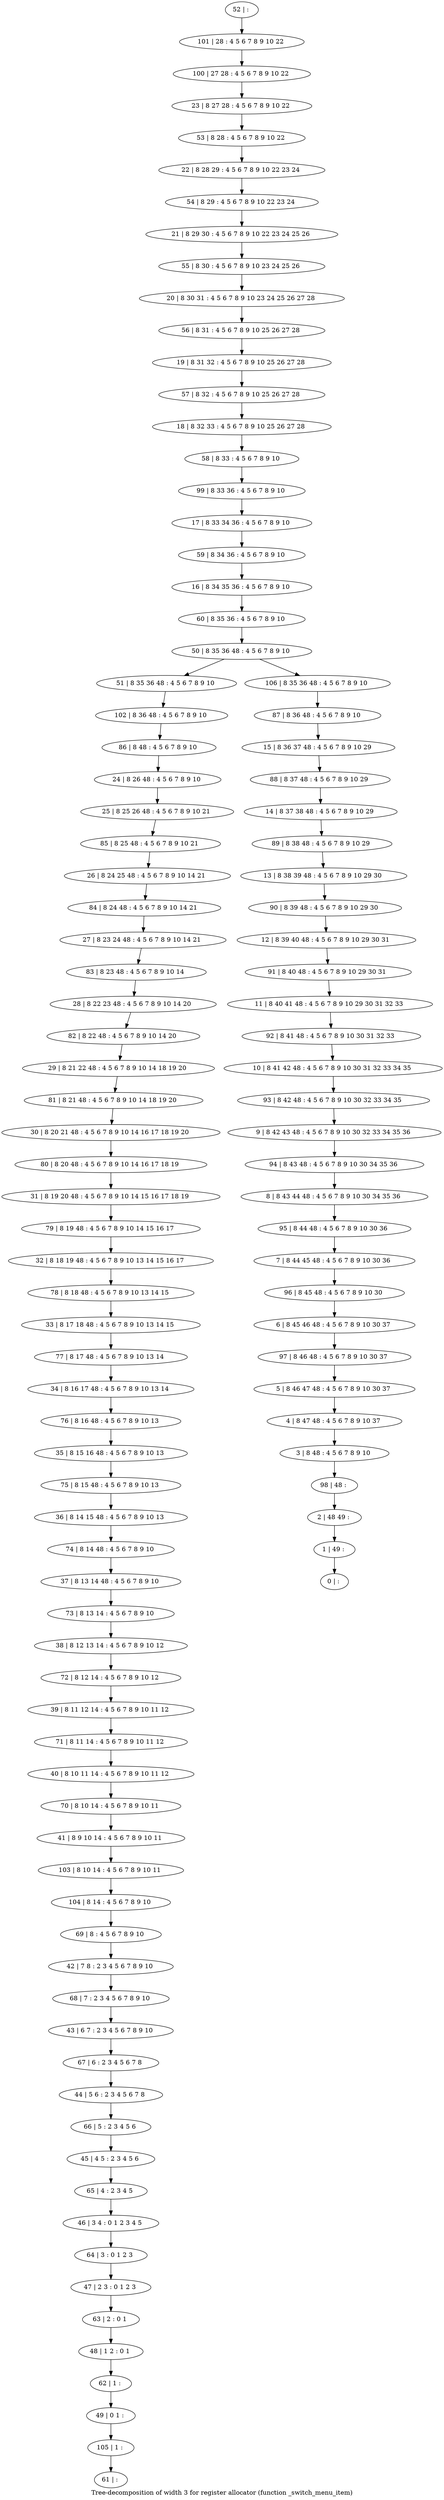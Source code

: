 digraph G {
graph [label="Tree-decomposition of width 3 for register allocator (function _switch_menu_item)"]
0[label="0 | : "];
1[label="1 | 49 : "];
2[label="2 | 48 49 : "];
3[label="3 | 8 48 : 4 5 6 7 8 9 10 "];
4[label="4 | 8 47 48 : 4 5 6 7 8 9 10 37 "];
5[label="5 | 8 46 47 48 : 4 5 6 7 8 9 10 30 37 "];
6[label="6 | 8 45 46 48 : 4 5 6 7 8 9 10 30 37 "];
7[label="7 | 8 44 45 48 : 4 5 6 7 8 9 10 30 36 "];
8[label="8 | 8 43 44 48 : 4 5 6 7 8 9 10 30 34 35 36 "];
9[label="9 | 8 42 43 48 : 4 5 6 7 8 9 10 30 32 33 34 35 36 "];
10[label="10 | 8 41 42 48 : 4 5 6 7 8 9 10 30 31 32 33 34 35 "];
11[label="11 | 8 40 41 48 : 4 5 6 7 8 9 10 29 30 31 32 33 "];
12[label="12 | 8 39 40 48 : 4 5 6 7 8 9 10 29 30 31 "];
13[label="13 | 8 38 39 48 : 4 5 6 7 8 9 10 29 30 "];
14[label="14 | 8 37 38 48 : 4 5 6 7 8 9 10 29 "];
15[label="15 | 8 36 37 48 : 4 5 6 7 8 9 10 29 "];
16[label="16 | 8 34 35 36 : 4 5 6 7 8 9 10 "];
17[label="17 | 8 33 34 36 : 4 5 6 7 8 9 10 "];
18[label="18 | 8 32 33 : 4 5 6 7 8 9 10 25 26 27 28 "];
19[label="19 | 8 31 32 : 4 5 6 7 8 9 10 25 26 27 28 "];
20[label="20 | 8 30 31 : 4 5 6 7 8 9 10 23 24 25 26 27 28 "];
21[label="21 | 8 29 30 : 4 5 6 7 8 9 10 22 23 24 25 26 "];
22[label="22 | 8 28 29 : 4 5 6 7 8 9 10 22 23 24 "];
23[label="23 | 8 27 28 : 4 5 6 7 8 9 10 22 "];
24[label="24 | 8 26 48 : 4 5 6 7 8 9 10 "];
25[label="25 | 8 25 26 48 : 4 5 6 7 8 9 10 21 "];
26[label="26 | 8 24 25 48 : 4 5 6 7 8 9 10 14 21 "];
27[label="27 | 8 23 24 48 : 4 5 6 7 8 9 10 14 21 "];
28[label="28 | 8 22 23 48 : 4 5 6 7 8 9 10 14 20 "];
29[label="29 | 8 21 22 48 : 4 5 6 7 8 9 10 14 18 19 20 "];
30[label="30 | 8 20 21 48 : 4 5 6 7 8 9 10 14 16 17 18 19 20 "];
31[label="31 | 8 19 20 48 : 4 5 6 7 8 9 10 14 15 16 17 18 19 "];
32[label="32 | 8 18 19 48 : 4 5 6 7 8 9 10 13 14 15 16 17 "];
33[label="33 | 8 17 18 48 : 4 5 6 7 8 9 10 13 14 15 "];
34[label="34 | 8 16 17 48 : 4 5 6 7 8 9 10 13 14 "];
35[label="35 | 8 15 16 48 : 4 5 6 7 8 9 10 13 "];
36[label="36 | 8 14 15 48 : 4 5 6 7 8 9 10 13 "];
37[label="37 | 8 13 14 48 : 4 5 6 7 8 9 10 "];
38[label="38 | 8 12 13 14 : 4 5 6 7 8 9 10 12 "];
39[label="39 | 8 11 12 14 : 4 5 6 7 8 9 10 11 12 "];
40[label="40 | 8 10 11 14 : 4 5 6 7 8 9 10 11 12 "];
41[label="41 | 8 9 10 14 : 4 5 6 7 8 9 10 11 "];
42[label="42 | 7 8 : 2 3 4 5 6 7 8 9 10 "];
43[label="43 | 6 7 : 2 3 4 5 6 7 8 9 10 "];
44[label="44 | 5 6 : 2 3 4 5 6 7 8 "];
45[label="45 | 4 5 : 2 3 4 5 6 "];
46[label="46 | 3 4 : 0 1 2 3 4 5 "];
47[label="47 | 2 3 : 0 1 2 3 "];
48[label="48 | 1 2 : 0 1 "];
49[label="49 | 0 1 : "];
50[label="50 | 8 35 36 48 : 4 5 6 7 8 9 10 "];
51[label="51 | 8 35 36 48 : 4 5 6 7 8 9 10 "];
52[label="52 | : "];
53[label="53 | 8 28 : 4 5 6 7 8 9 10 22 "];
54[label="54 | 8 29 : 4 5 6 7 8 9 10 22 23 24 "];
55[label="55 | 8 30 : 4 5 6 7 8 9 10 23 24 25 26 "];
56[label="56 | 8 31 : 4 5 6 7 8 9 10 25 26 27 28 "];
57[label="57 | 8 32 : 4 5 6 7 8 9 10 25 26 27 28 "];
58[label="58 | 8 33 : 4 5 6 7 8 9 10 "];
59[label="59 | 8 34 36 : 4 5 6 7 8 9 10 "];
60[label="60 | 8 35 36 : 4 5 6 7 8 9 10 "];
61[label="61 | : "];
62[label="62 | 1 : "];
63[label="63 | 2 : 0 1 "];
64[label="64 | 3 : 0 1 2 3 "];
65[label="65 | 4 : 2 3 4 5 "];
66[label="66 | 5 : 2 3 4 5 6 "];
67[label="67 | 6 : 2 3 4 5 6 7 8 "];
68[label="68 | 7 : 2 3 4 5 6 7 8 9 10 "];
69[label="69 | 8 : 4 5 6 7 8 9 10 "];
70[label="70 | 8 10 14 : 4 5 6 7 8 9 10 11 "];
71[label="71 | 8 11 14 : 4 5 6 7 8 9 10 11 12 "];
72[label="72 | 8 12 14 : 4 5 6 7 8 9 10 12 "];
73[label="73 | 8 13 14 : 4 5 6 7 8 9 10 "];
74[label="74 | 8 14 48 : 4 5 6 7 8 9 10 "];
75[label="75 | 8 15 48 : 4 5 6 7 8 9 10 13 "];
76[label="76 | 8 16 48 : 4 5 6 7 8 9 10 13 "];
77[label="77 | 8 17 48 : 4 5 6 7 8 9 10 13 14 "];
78[label="78 | 8 18 48 : 4 5 6 7 8 9 10 13 14 15 "];
79[label="79 | 8 19 48 : 4 5 6 7 8 9 10 14 15 16 17 "];
80[label="80 | 8 20 48 : 4 5 6 7 8 9 10 14 16 17 18 19 "];
81[label="81 | 8 21 48 : 4 5 6 7 8 9 10 14 18 19 20 "];
82[label="82 | 8 22 48 : 4 5 6 7 8 9 10 14 20 "];
83[label="83 | 8 23 48 : 4 5 6 7 8 9 10 14 "];
84[label="84 | 8 24 48 : 4 5 6 7 8 9 10 14 21 "];
85[label="85 | 8 25 48 : 4 5 6 7 8 9 10 21 "];
86[label="86 | 8 48 : 4 5 6 7 8 9 10 "];
87[label="87 | 8 36 48 : 4 5 6 7 8 9 10 "];
88[label="88 | 8 37 48 : 4 5 6 7 8 9 10 29 "];
89[label="89 | 8 38 48 : 4 5 6 7 8 9 10 29 "];
90[label="90 | 8 39 48 : 4 5 6 7 8 9 10 29 30 "];
91[label="91 | 8 40 48 : 4 5 6 7 8 9 10 29 30 31 "];
92[label="92 | 8 41 48 : 4 5 6 7 8 9 10 30 31 32 33 "];
93[label="93 | 8 42 48 : 4 5 6 7 8 9 10 30 32 33 34 35 "];
94[label="94 | 8 43 48 : 4 5 6 7 8 9 10 30 34 35 36 "];
95[label="95 | 8 44 48 : 4 5 6 7 8 9 10 30 36 "];
96[label="96 | 8 45 48 : 4 5 6 7 8 9 10 30 "];
97[label="97 | 8 46 48 : 4 5 6 7 8 9 10 30 37 "];
98[label="98 | 48 : "];
99[label="99 | 8 33 36 : 4 5 6 7 8 9 10 "];
100[label="100 | 27 28 : 4 5 6 7 8 9 10 22 "];
101[label="101 | 28 : 4 5 6 7 8 9 10 22 "];
102[label="102 | 8 36 48 : 4 5 6 7 8 9 10 "];
103[label="103 | 8 10 14 : 4 5 6 7 8 9 10 11 "];
104[label="104 | 8 14 : 4 5 6 7 8 9 10 "];
105[label="105 | 1 : "];
106[label="106 | 8 35 36 48 : 4 5 6 7 8 9 10 "];
24->25 ;
62->49 ;
48->62 ;
63->48 ;
47->63 ;
64->47 ;
46->64 ;
65->46 ;
45->65 ;
66->45 ;
44->66 ;
67->44 ;
43->67 ;
68->43 ;
42->68 ;
69->42 ;
70->41 ;
40->70 ;
71->40 ;
39->71 ;
72->39 ;
38->72 ;
73->38 ;
37->73 ;
74->37 ;
36->74 ;
75->36 ;
35->75 ;
76->35 ;
34->76 ;
77->34 ;
33->77 ;
78->33 ;
32->78 ;
79->32 ;
31->79 ;
80->31 ;
30->80 ;
81->30 ;
29->81 ;
82->29 ;
28->82 ;
83->28 ;
27->83 ;
84->27 ;
26->84 ;
85->26 ;
25->85 ;
86->24 ;
102->86 ;
51->102 ;
41->103 ;
104->69 ;
103->104 ;
105->61 ;
49->105 ;
52->101 ;
101->100 ;
100->23 ;
23->53 ;
53->22 ;
22->54 ;
54->21 ;
21->55 ;
55->20 ;
20->56 ;
56->19 ;
19->57 ;
57->18 ;
18->58 ;
58->99 ;
99->17 ;
17->59 ;
59->16 ;
16->60 ;
60->50 ;
87->15 ;
15->88 ;
88->14 ;
14->89 ;
89->13 ;
13->90 ;
90->12 ;
12->91 ;
91->11 ;
11->92 ;
92->10 ;
10->93 ;
93->9 ;
9->94 ;
94->8 ;
8->95 ;
95->7 ;
7->96 ;
96->6 ;
6->97 ;
97->5 ;
5->4 ;
4->3 ;
3->98 ;
98->2 ;
2->1 ;
1->0 ;
106->87 ;
50->51 ;
50->106 ;
}
